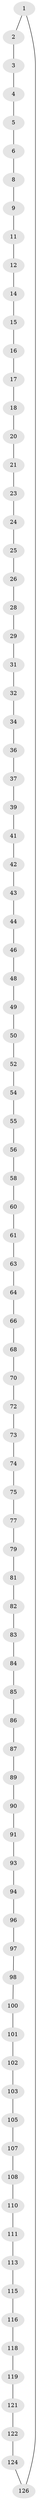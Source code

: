 // original degree distribution, {2: 1.0}
// Generated by graph-tools (version 1.1) at 2025/11/02/27/25 16:11:41]
// undirected, 88 vertices, 88 edges
graph export_dot {
graph [start="1"]
  node [color=gray90,style=filled];
  1 [super="+127"];
  2;
  3;
  4;
  5;
  6 [super="+7"];
  8;
  9 [super="+10"];
  11;
  12 [super="+13"];
  14;
  15;
  16;
  17;
  18 [super="+19"];
  20;
  21 [super="+22"];
  23;
  24;
  25;
  26 [super="+27"];
  28;
  29 [super="+30"];
  31;
  32 [super="+33"];
  34 [super="+35"];
  36;
  37 [super="+38"];
  39 [super="+40"];
  41;
  42;
  43;
  44 [super="+45"];
  46 [super="+47"];
  48;
  49;
  50 [super="+51"];
  52 [super="+53"];
  54;
  55;
  56 [super="+57"];
  58 [super="+59"];
  60;
  61 [super="+62"];
  63;
  64 [super="+65"];
  66 [super="+67"];
  68 [super="+69"];
  70 [super="+71"];
  72;
  73;
  74;
  75 [super="+76"];
  77 [super="+78"];
  79 [super="+80"];
  81;
  82;
  83;
  84;
  85;
  86;
  87 [super="+88"];
  89;
  90;
  91 [super="+92"];
  93;
  94 [super="+95"];
  96;
  97;
  98 [super="+99"];
  100;
  101;
  102;
  103 [super="+104"];
  105 [super="+106"];
  107;
  108 [super="+109"];
  110;
  111 [super="+112"];
  113 [super="+114"];
  115;
  116 [super="+117"];
  118;
  119 [super="+120"];
  121;
  122 [super="+123"];
  124 [super="+125"];
  126;
  1 -- 2;
  1 -- 126;
  2 -- 3;
  3 -- 4;
  4 -- 5;
  5 -- 6;
  6 -- 8;
  8 -- 9;
  9 -- 11;
  11 -- 12;
  12 -- 14;
  14 -- 15;
  15 -- 16;
  16 -- 17;
  17 -- 18;
  18 -- 20;
  20 -- 21;
  21 -- 23;
  23 -- 24;
  24 -- 25;
  25 -- 26;
  26 -- 28;
  28 -- 29;
  29 -- 31;
  31 -- 32;
  32 -- 34;
  34 -- 36;
  36 -- 37;
  37 -- 39;
  39 -- 41;
  41 -- 42;
  42 -- 43;
  43 -- 44;
  44 -- 46;
  46 -- 48;
  48 -- 49;
  49 -- 50;
  50 -- 52;
  52 -- 54;
  54 -- 55;
  55 -- 56;
  56 -- 58;
  58 -- 60;
  60 -- 61;
  61 -- 63;
  63 -- 64;
  64 -- 66;
  66 -- 68;
  68 -- 70;
  70 -- 72;
  72 -- 73;
  73 -- 74;
  74 -- 75;
  75 -- 77;
  77 -- 79;
  79 -- 81;
  81 -- 82;
  82 -- 83;
  83 -- 84;
  84 -- 85;
  85 -- 86;
  86 -- 87;
  87 -- 89;
  89 -- 90;
  90 -- 91;
  91 -- 93;
  93 -- 94;
  94 -- 96;
  96 -- 97;
  97 -- 98;
  98 -- 100;
  100 -- 101;
  101 -- 102;
  102 -- 103;
  103 -- 105;
  105 -- 107;
  107 -- 108;
  108 -- 110;
  110 -- 111;
  111 -- 113;
  113 -- 115;
  115 -- 116;
  116 -- 118;
  118 -- 119;
  119 -- 121;
  121 -- 122;
  122 -- 124;
  124 -- 126;
}
